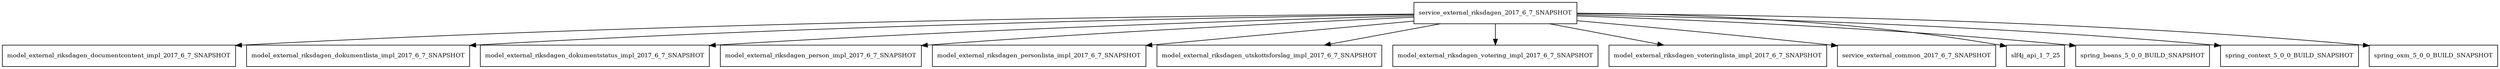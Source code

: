 digraph service_external_riksdagen_2017_6_7_SNAPSHOT_dependencies {
  node [shape = box, fontsize=10.0];
  service_external_riksdagen_2017_6_7_SNAPSHOT -> model_external_riksdagen_documentcontent_impl_2017_6_7_SNAPSHOT;
  service_external_riksdagen_2017_6_7_SNAPSHOT -> model_external_riksdagen_dokumentlista_impl_2017_6_7_SNAPSHOT;
  service_external_riksdagen_2017_6_7_SNAPSHOT -> model_external_riksdagen_dokumentstatus_impl_2017_6_7_SNAPSHOT;
  service_external_riksdagen_2017_6_7_SNAPSHOT -> model_external_riksdagen_person_impl_2017_6_7_SNAPSHOT;
  service_external_riksdagen_2017_6_7_SNAPSHOT -> model_external_riksdagen_personlista_impl_2017_6_7_SNAPSHOT;
  service_external_riksdagen_2017_6_7_SNAPSHOT -> model_external_riksdagen_utskottsforslag_impl_2017_6_7_SNAPSHOT;
  service_external_riksdagen_2017_6_7_SNAPSHOT -> model_external_riksdagen_votering_impl_2017_6_7_SNAPSHOT;
  service_external_riksdagen_2017_6_7_SNAPSHOT -> model_external_riksdagen_voteringlista_impl_2017_6_7_SNAPSHOT;
  service_external_riksdagen_2017_6_7_SNAPSHOT -> service_external_common_2017_6_7_SNAPSHOT;
  service_external_riksdagen_2017_6_7_SNAPSHOT -> slf4j_api_1_7_25;
  service_external_riksdagen_2017_6_7_SNAPSHOT -> spring_beans_5_0_0_BUILD_SNAPSHOT;
  service_external_riksdagen_2017_6_7_SNAPSHOT -> spring_context_5_0_0_BUILD_SNAPSHOT;
  service_external_riksdagen_2017_6_7_SNAPSHOT -> spring_oxm_5_0_0_BUILD_SNAPSHOT;
}
